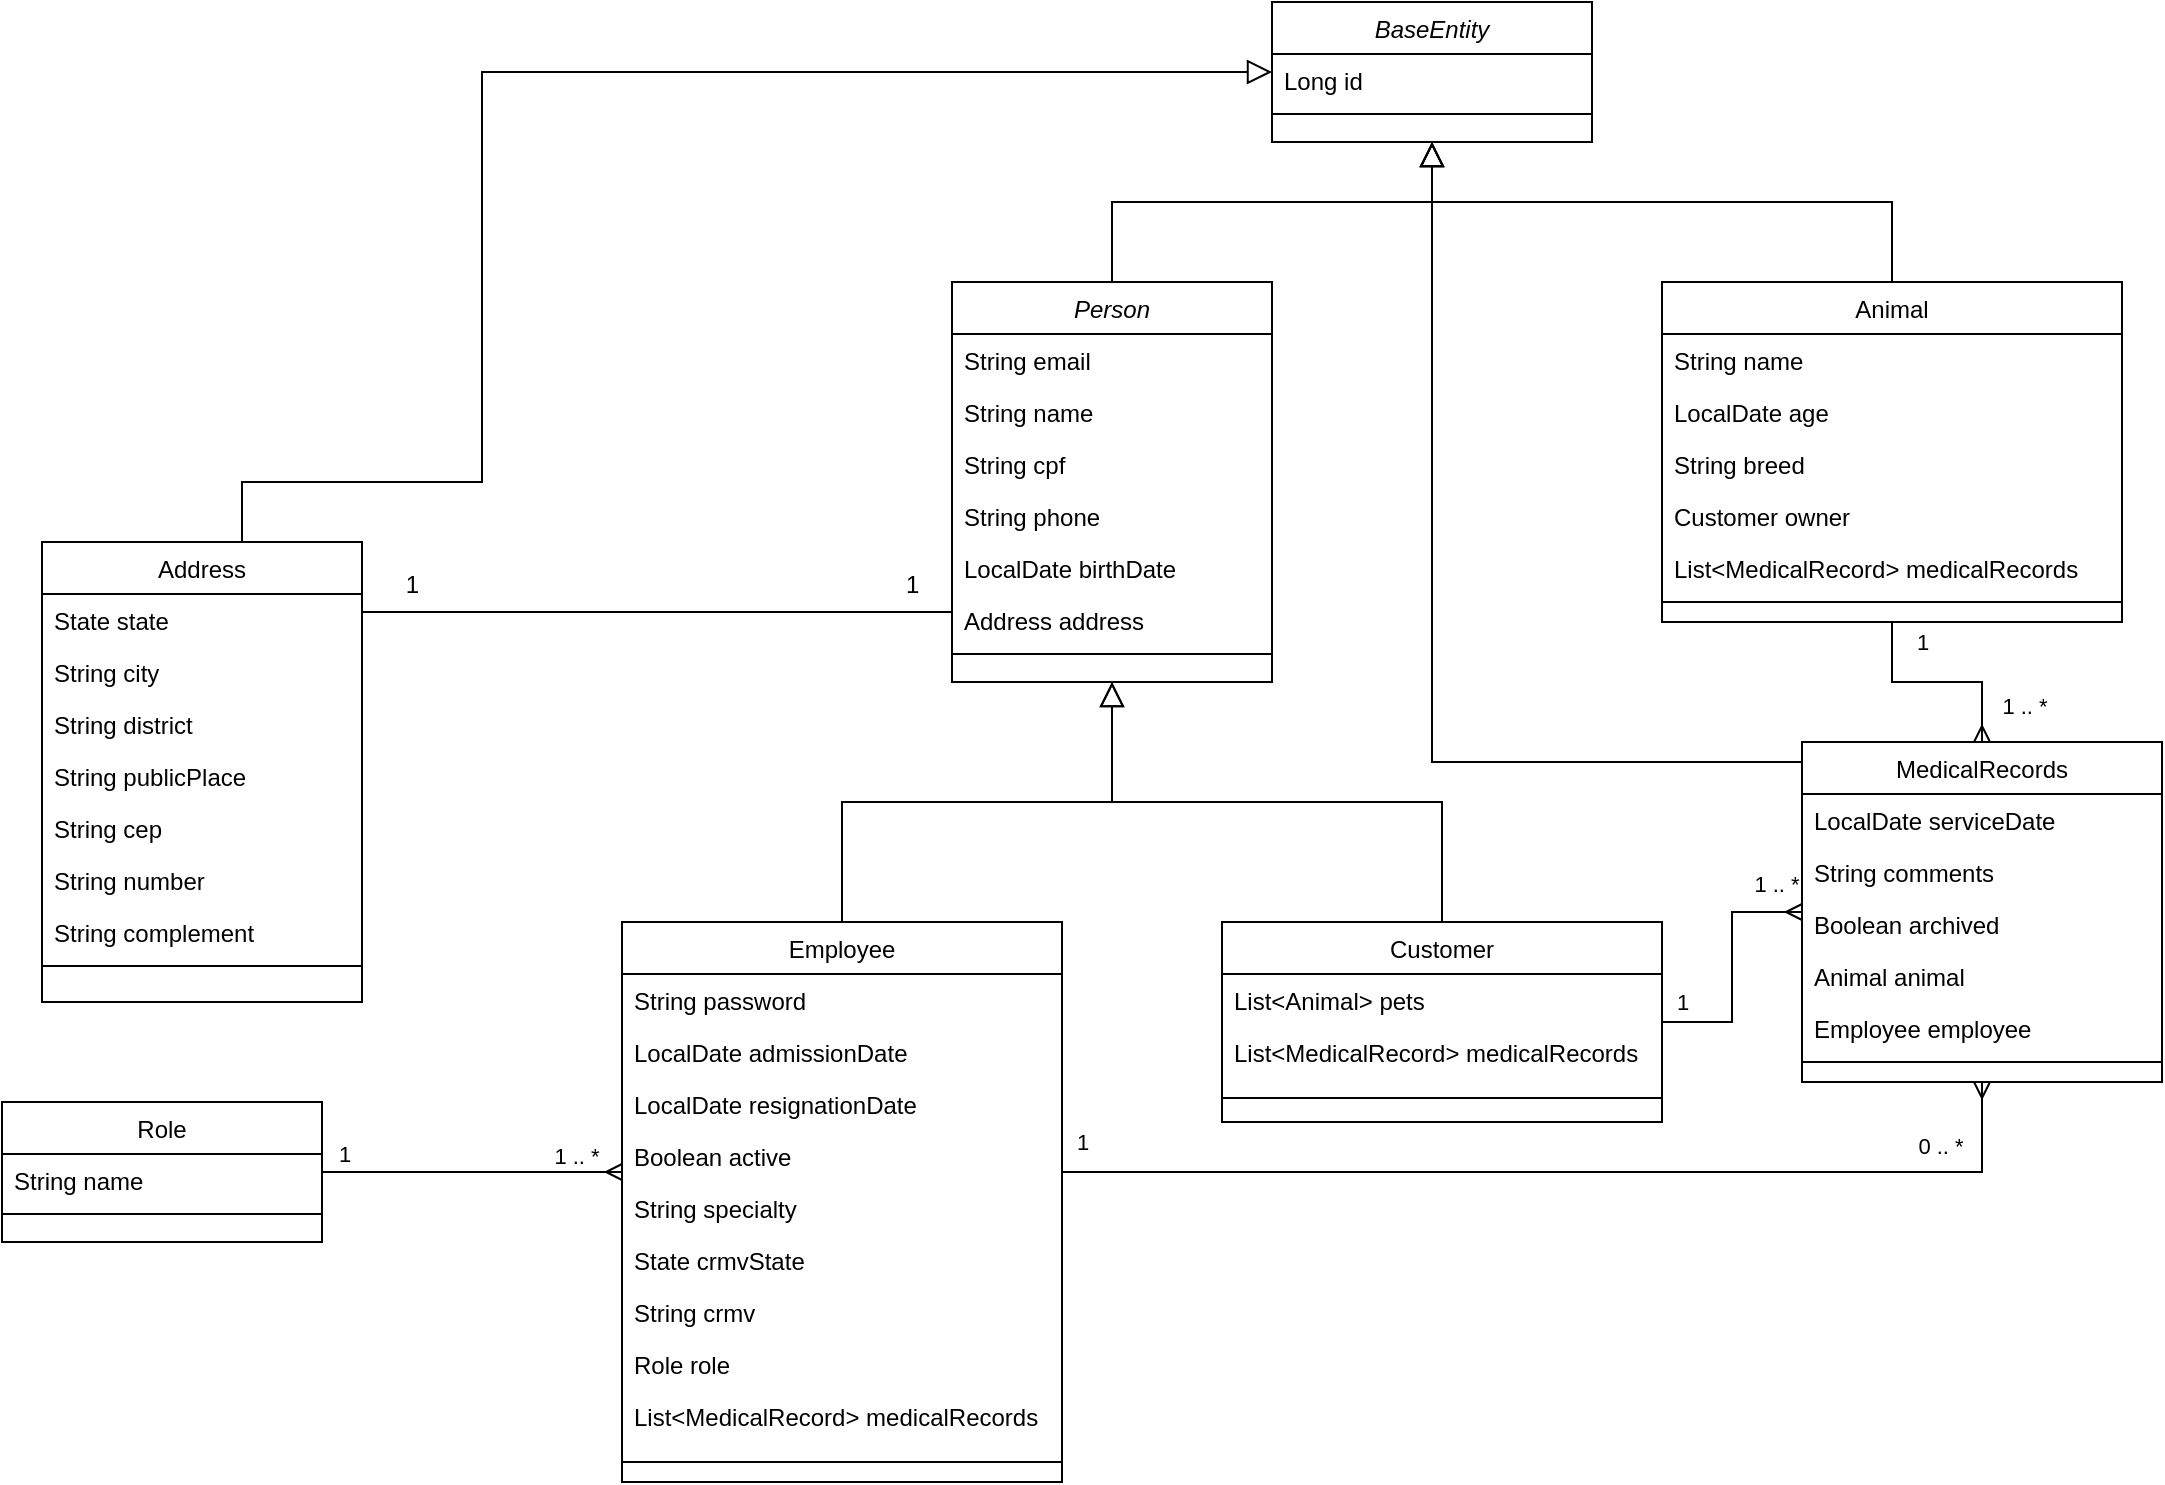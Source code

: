 <mxfile version="14.6.13" type="device" pages="2"><diagram id="C5RBs43oDa-KdzZeNtuy" name="Entities"><mxGraphModel dx="1372" dy="800" grid="1" gridSize="10" guides="1" tooltips="1" connect="1" arrows="1" fold="1" page="1" pageScale="1" pageWidth="1654" pageHeight="1169" math="0" shadow="0"><root><mxCell id="WIyWlLk6GJQsqaUBKTNV-0"/><mxCell id="WIyWlLk6GJQsqaUBKTNV-1" parent="WIyWlLk6GJQsqaUBKTNV-0"/><mxCell id="wv4AK-bDOY_oyC9eOAks-20" style="edgeStyle=orthogonalEdgeStyle;rounded=0;orthogonalLoop=1;jettySize=auto;html=1;entryX=0.5;entryY=1;entryDx=0;entryDy=0;shadow=0;strokeWidth=1;endFill=0;endArrow=block;endSize=10;" parent="WIyWlLk6GJQsqaUBKTNV-1" source="zkfFHV4jXpPFQw0GAbJ--0" target="wv4AK-bDOY_oyC9eOAks-16" edge="1"><mxGeometry relative="1" as="geometry"><Array as="points"><mxPoint x="655" y="200"/><mxPoint x="815" y="200"/></Array></mxGeometry></mxCell><mxCell id="zkfFHV4jXpPFQw0GAbJ--0" value="Person" style="swimlane;fontStyle=2;align=center;verticalAlign=top;childLayout=stackLayout;horizontal=1;startSize=26;horizontalStack=0;resizeParent=1;resizeLast=0;collapsible=1;marginBottom=0;rounded=0;shadow=0;strokeWidth=1;" parent="WIyWlLk6GJQsqaUBKTNV-1" vertex="1"><mxGeometry x="575" y="240" width="160" height="200" as="geometry"><mxRectangle x="230" y="140" width="160" height="26" as="alternateBounds"/></mxGeometry></mxCell><mxCell id="wv4AK-bDOY_oyC9eOAks-0" value="String email" style="text;align=left;verticalAlign=top;spacingLeft=4;spacingRight=4;overflow=hidden;rotatable=0;points=[[0,0.5],[1,0.5]];portConstraint=eastwest;" parent="zkfFHV4jXpPFQw0GAbJ--0" vertex="1"><mxGeometry y="26" width="160" height="26" as="geometry"/></mxCell><mxCell id="zkfFHV4jXpPFQw0GAbJ--3" value="String name" style="text;align=left;verticalAlign=top;spacingLeft=4;spacingRight=4;overflow=hidden;rotatable=0;points=[[0,0.5],[1,0.5]];portConstraint=eastwest;rounded=0;shadow=0;html=0;" parent="zkfFHV4jXpPFQw0GAbJ--0" vertex="1"><mxGeometry y="52" width="160" height="26" as="geometry"/></mxCell><mxCell id="wv4AK-bDOY_oyC9eOAks-9" value="String cpf" style="text;align=left;verticalAlign=top;spacingLeft=4;spacingRight=4;overflow=hidden;rotatable=0;points=[[0,0.5],[1,0.5]];portConstraint=eastwest;rounded=0;shadow=0;html=0;" parent="zkfFHV4jXpPFQw0GAbJ--0" vertex="1"><mxGeometry y="78" width="160" height="26" as="geometry"/></mxCell><mxCell id="wv4AK-bDOY_oyC9eOAks-8" value="String phone" style="text;align=left;verticalAlign=top;spacingLeft=4;spacingRight=4;overflow=hidden;rotatable=0;points=[[0,0.5],[1,0.5]];portConstraint=eastwest;rounded=0;shadow=0;html=0;" parent="zkfFHV4jXpPFQw0GAbJ--0" vertex="1"><mxGeometry y="104" width="160" height="26" as="geometry"/></mxCell><mxCell id="wv4AK-bDOY_oyC9eOAks-7" value="LocalDate birthDate" style="text;align=left;verticalAlign=top;spacingLeft=4;spacingRight=4;overflow=hidden;rotatable=0;points=[[0,0.5],[1,0.5]];portConstraint=eastwest;rounded=0;shadow=0;html=0;" parent="zkfFHV4jXpPFQw0GAbJ--0" vertex="1"><mxGeometry y="130" width="160" height="26" as="geometry"/></mxCell><mxCell id="wv4AK-bDOY_oyC9eOAks-6" value="Address address" style="text;align=left;verticalAlign=top;spacingLeft=4;spacingRight=4;overflow=hidden;rotatable=0;points=[[0,0.5],[1,0.5]];portConstraint=eastwest;rounded=0;shadow=0;html=0;" parent="zkfFHV4jXpPFQw0GAbJ--0" vertex="1"><mxGeometry y="156" width="160" height="26" as="geometry"/></mxCell><mxCell id="zkfFHV4jXpPFQw0GAbJ--4" value="" style="line;html=1;strokeWidth=1;align=left;verticalAlign=middle;spacingTop=-1;spacingLeft=3;spacingRight=3;rotatable=0;labelPosition=right;points=[];portConstraint=eastwest;" parent="zkfFHV4jXpPFQw0GAbJ--0" vertex="1"><mxGeometry y="182" width="160" height="8" as="geometry"/></mxCell><mxCell id="NTi6DjWGpshX-RWnlgax-0" value="1" style="edgeStyle=orthogonalEdgeStyle;rounded=0;orthogonalLoop=1;jettySize=auto;html=1;endArrow=ERmany;endFill=0;" edge="1" parent="WIyWlLk6GJQsqaUBKTNV-1" source="zkfFHV4jXpPFQw0GAbJ--6" target="wv4AK-bDOY_oyC9eOAks-40"><mxGeometry x="-0.96" y="15" relative="1" as="geometry"><Array as="points"><mxPoint x="1090" y="685"/></Array><mxPoint as="offset"/></mxGeometry></mxCell><mxCell id="zkfFHV4jXpPFQw0GAbJ--6" value="Employee" style="swimlane;fontStyle=0;align=center;verticalAlign=top;childLayout=stackLayout;horizontal=1;startSize=26;horizontalStack=0;resizeParent=1;resizeLast=0;collapsible=1;marginBottom=0;rounded=0;shadow=0;strokeWidth=1;" parent="WIyWlLk6GJQsqaUBKTNV-1" vertex="1"><mxGeometry x="410" y="560" width="220" height="280" as="geometry"><mxRectangle x="130" y="380" width="160" height="26" as="alternateBounds"/></mxGeometry></mxCell><mxCell id="zkfFHV4jXpPFQw0GAbJ--2" value="String password" style="text;align=left;verticalAlign=top;spacingLeft=4;spacingRight=4;overflow=hidden;rotatable=0;points=[[0,0.5],[1,0.5]];portConstraint=eastwest;rounded=0;shadow=0;html=0;" parent="zkfFHV4jXpPFQw0GAbJ--6" vertex="1"><mxGeometry y="26" width="220" height="26" as="geometry"/></mxCell><mxCell id="zkfFHV4jXpPFQw0GAbJ--7" value="LocalDate admissionDate" style="text;align=left;verticalAlign=top;spacingLeft=4;spacingRight=4;overflow=hidden;rotatable=0;points=[[0,0.5],[1,0.5]];portConstraint=eastwest;" parent="zkfFHV4jXpPFQw0GAbJ--6" vertex="1"><mxGeometry y="52" width="220" height="26" as="geometry"/></mxCell><mxCell id="zkfFHV4jXpPFQw0GAbJ--8" value="LocalDate resignationDate" style="text;align=left;verticalAlign=top;spacingLeft=4;spacingRight=4;overflow=hidden;rotatable=0;points=[[0,0.5],[1,0.5]];portConstraint=eastwest;rounded=0;shadow=0;html=0;" parent="zkfFHV4jXpPFQw0GAbJ--6" vertex="1"><mxGeometry y="78" width="220" height="26" as="geometry"/></mxCell><mxCell id="wv4AK-bDOY_oyC9eOAks-2" value="Boolean active" style="text;align=left;verticalAlign=top;spacingLeft=4;spacingRight=4;overflow=hidden;rotatable=0;points=[[0,0.5],[1,0.5]];portConstraint=eastwest;rounded=0;shadow=0;html=0;" parent="zkfFHV4jXpPFQw0GAbJ--6" vertex="1"><mxGeometry y="104" width="220" height="26" as="geometry"/></mxCell><mxCell id="zkfFHV4jXpPFQw0GAbJ--14" value="String specialty" style="text;align=left;verticalAlign=top;spacingLeft=4;spacingRight=4;overflow=hidden;rotatable=0;points=[[0,0.5],[1,0.5]];portConstraint=eastwest;" parent="zkfFHV4jXpPFQw0GAbJ--6" vertex="1"><mxGeometry y="130" width="220" height="26" as="geometry"/></mxCell><mxCell id="wv4AK-bDOY_oyC9eOAks-3" value="State crmvState" style="text;align=left;verticalAlign=top;spacingLeft=4;spacingRight=4;overflow=hidden;rotatable=0;points=[[0,0.5],[1,0.5]];portConstraint=eastwest;" parent="zkfFHV4jXpPFQw0GAbJ--6" vertex="1"><mxGeometry y="156" width="220" height="26" as="geometry"/></mxCell><mxCell id="wv4AK-bDOY_oyC9eOAks-5" value="String crmv" style="text;align=left;verticalAlign=top;spacingLeft=4;spacingRight=4;overflow=hidden;rotatable=0;points=[[0,0.5],[1,0.5]];portConstraint=eastwest;" parent="zkfFHV4jXpPFQw0GAbJ--6" vertex="1"><mxGeometry y="182" width="220" height="26" as="geometry"/></mxCell><mxCell id="wv4AK-bDOY_oyC9eOAks-4" value="Role role" style="text;align=left;verticalAlign=top;spacingLeft=4;spacingRight=4;overflow=hidden;rotatable=0;points=[[0,0.5],[1,0.5]];portConstraint=eastwest;rounded=0;shadow=0;html=0;" parent="zkfFHV4jXpPFQw0GAbJ--6" vertex="1"><mxGeometry y="208" width="220" height="26" as="geometry"/></mxCell><mxCell id="NTi6DjWGpshX-RWnlgax-1" value="List&lt;MedicalRecord&gt; medicalRecords" style="text;align=left;verticalAlign=top;spacingLeft=4;spacingRight=4;overflow=hidden;rotatable=0;points=[[0,0.5],[1,0.5]];portConstraint=eastwest;" vertex="1" parent="zkfFHV4jXpPFQw0GAbJ--6"><mxGeometry y="234" width="220" height="26" as="geometry"/></mxCell><mxCell id="zkfFHV4jXpPFQw0GAbJ--9" value="" style="line;html=1;strokeWidth=1;align=left;verticalAlign=middle;spacingTop=-1;spacingLeft=3;spacingRight=3;rotatable=0;labelPosition=right;points=[];portConstraint=eastwest;" parent="zkfFHV4jXpPFQw0GAbJ--6" vertex="1"><mxGeometry y="260" width="220" height="20" as="geometry"/></mxCell><mxCell id="zkfFHV4jXpPFQw0GAbJ--12" value="" style="endArrow=block;endSize=10;endFill=0;shadow=0;strokeWidth=1;rounded=0;edgeStyle=elbowEdgeStyle;elbow=vertical;" parent="WIyWlLk6GJQsqaUBKTNV-1" source="zkfFHV4jXpPFQw0GAbJ--6" target="zkfFHV4jXpPFQw0GAbJ--0" edge="1"><mxGeometry width="160" relative="1" as="geometry"><mxPoint x="420" y="313" as="sourcePoint"/><mxPoint x="420" y="313" as="targetPoint"/></mxGeometry></mxCell><mxCell id="wv4AK-bDOY_oyC9eOAks-22" style="edgeStyle=orthogonalEdgeStyle;rounded=0;orthogonalLoop=1;jettySize=auto;html=1;shadow=0;strokeWidth=1;endFill=0;endArrow=block;endSize=10;" parent="WIyWlLk6GJQsqaUBKTNV-1" source="zkfFHV4jXpPFQw0GAbJ--17" target="wv4AK-bDOY_oyC9eOAks-16" edge="1"><mxGeometry relative="1" as="geometry"><Array as="points"><mxPoint x="220" y="340"/><mxPoint x="340" y="340"/></Array></mxGeometry></mxCell><mxCell id="zkfFHV4jXpPFQw0GAbJ--17" value="Address" style="swimlane;fontStyle=0;align=center;verticalAlign=top;childLayout=stackLayout;horizontal=1;startSize=26;horizontalStack=0;resizeParent=1;resizeLast=0;collapsible=1;marginBottom=0;rounded=0;shadow=0;strokeWidth=1;" parent="WIyWlLk6GJQsqaUBKTNV-1" vertex="1"><mxGeometry x="120" y="370" width="160" height="230" as="geometry"><mxRectangle x="550" y="140" width="160" height="26" as="alternateBounds"/></mxGeometry></mxCell><mxCell id="zkfFHV4jXpPFQw0GAbJ--19" value="State state" style="text;align=left;verticalAlign=top;spacingLeft=4;spacingRight=4;overflow=hidden;rotatable=0;points=[[0,0.5],[1,0.5]];portConstraint=eastwest;rounded=0;shadow=0;html=0;" parent="zkfFHV4jXpPFQw0GAbJ--17" vertex="1"><mxGeometry y="26" width="160" height="26" as="geometry"/></mxCell><mxCell id="zkfFHV4jXpPFQw0GAbJ--20" value="String city" style="text;align=left;verticalAlign=top;spacingLeft=4;spacingRight=4;overflow=hidden;rotatable=0;points=[[0,0.5],[1,0.5]];portConstraint=eastwest;rounded=0;shadow=0;html=0;" parent="zkfFHV4jXpPFQw0GAbJ--17" vertex="1"><mxGeometry y="52" width="160" height="26" as="geometry"/></mxCell><mxCell id="wv4AK-bDOY_oyC9eOAks-23" value="String district" style="text;align=left;verticalAlign=top;spacingLeft=4;spacingRight=4;overflow=hidden;rotatable=0;points=[[0,0.5],[1,0.5]];portConstraint=eastwest;rounded=0;shadow=0;html=0;" parent="zkfFHV4jXpPFQw0GAbJ--17" vertex="1"><mxGeometry y="78" width="160" height="26" as="geometry"/></mxCell><mxCell id="zkfFHV4jXpPFQw0GAbJ--21" value="String publicPlace" style="text;align=left;verticalAlign=top;spacingLeft=4;spacingRight=4;overflow=hidden;rotatable=0;points=[[0,0.5],[1,0.5]];portConstraint=eastwest;rounded=0;shadow=0;html=0;" parent="zkfFHV4jXpPFQw0GAbJ--17" vertex="1"><mxGeometry y="104" width="160" height="26" as="geometry"/></mxCell><mxCell id="wv4AK-bDOY_oyC9eOAks-24" value="String cep" style="text;align=left;verticalAlign=top;spacingLeft=4;spacingRight=4;overflow=hidden;rotatable=0;points=[[0,0.5],[1,0.5]];portConstraint=eastwest;rounded=0;shadow=0;html=0;" parent="zkfFHV4jXpPFQw0GAbJ--17" vertex="1"><mxGeometry y="130" width="160" height="26" as="geometry"/></mxCell><mxCell id="zkfFHV4jXpPFQw0GAbJ--22" value="String number" style="text;align=left;verticalAlign=top;spacingLeft=4;spacingRight=4;overflow=hidden;rotatable=0;points=[[0,0.5],[1,0.5]];portConstraint=eastwest;rounded=0;shadow=0;html=0;" parent="zkfFHV4jXpPFQw0GAbJ--17" vertex="1"><mxGeometry y="156" width="160" height="26" as="geometry"/></mxCell><mxCell id="wv4AK-bDOY_oyC9eOAks-10" value="String complement" style="text;align=left;verticalAlign=top;spacingLeft=4;spacingRight=4;overflow=hidden;rotatable=0;points=[[0,0.5],[1,0.5]];portConstraint=eastwest;rounded=0;shadow=0;html=0;" parent="zkfFHV4jXpPFQw0GAbJ--17" vertex="1"><mxGeometry y="182" width="160" height="26" as="geometry"/></mxCell><mxCell id="zkfFHV4jXpPFQw0GAbJ--23" value="" style="line;html=1;strokeWidth=1;align=left;verticalAlign=middle;spacingTop=-1;spacingLeft=3;spacingRight=3;rotatable=0;labelPosition=right;points=[];portConstraint=eastwest;" parent="zkfFHV4jXpPFQw0GAbJ--17" vertex="1"><mxGeometry y="208" width="160" height="8" as="geometry"/></mxCell><mxCell id="zkfFHV4jXpPFQw0GAbJ--26" value="" style="endArrow=none;shadow=0;strokeWidth=1;rounded=0;endFill=0;edgeStyle=elbowEdgeStyle;elbow=vertical;" parent="WIyWlLk6GJQsqaUBKTNV-1" source="zkfFHV4jXpPFQw0GAbJ--0" target="zkfFHV4jXpPFQw0GAbJ--17" edge="1"><mxGeometry x="0.5" y="41" relative="1" as="geometry"><mxPoint x="600" y="302" as="sourcePoint"/><mxPoint x="760" y="302" as="targetPoint"/><mxPoint x="-40" y="32" as="offset"/></mxGeometry></mxCell><mxCell id="zkfFHV4jXpPFQw0GAbJ--27" value="1" style="resizable=0;align=left;verticalAlign=bottom;labelBackgroundColor=none;fontSize=12;" parent="zkfFHV4jXpPFQw0GAbJ--26" connectable="0" vertex="1"><mxGeometry x="-1" relative="1" as="geometry"><mxPoint x="-25" y="-5" as="offset"/></mxGeometry></mxCell><mxCell id="zkfFHV4jXpPFQw0GAbJ--28" value="1" style="resizable=0;align=right;verticalAlign=bottom;labelBackgroundColor=none;fontSize=12;" parent="zkfFHV4jXpPFQw0GAbJ--26" connectable="0" vertex="1"><mxGeometry x="1" relative="1" as="geometry"><mxPoint x="30" y="-5" as="offset"/></mxGeometry></mxCell><mxCell id="wv4AK-bDOY_oyC9eOAks-15" value="" style="endArrow=block;endSize=10;endFill=0;shadow=0;strokeWidth=1;rounded=0;edgeStyle=elbowEdgeStyle;elbow=vertical;" parent="WIyWlLk6GJQsqaUBKTNV-1" source="NTi6DjWGpshX-RWnlgax-6" target="zkfFHV4jXpPFQw0GAbJ--0" edge="1"><mxGeometry width="160" relative="1" as="geometry"><mxPoint x="821.4" y="558.95" as="sourcePoint"/><mxPoint x="520" y="223.103" as="targetPoint"/></mxGeometry></mxCell><mxCell id="wv4AK-bDOY_oyC9eOAks-16" value="BaseEntity" style="swimlane;fontStyle=2;align=center;verticalAlign=top;childLayout=stackLayout;horizontal=1;startSize=26;horizontalStack=0;resizeParent=1;resizeLast=0;collapsible=1;marginBottom=0;rounded=0;shadow=0;strokeWidth=1;" parent="WIyWlLk6GJQsqaUBKTNV-1" vertex="1"><mxGeometry x="735" y="100" width="160" height="70" as="geometry"><mxRectangle x="130" y="380" width="160" height="26" as="alternateBounds"/></mxGeometry></mxCell><mxCell id="wv4AK-bDOY_oyC9eOAks-17" value="Long id" style="text;align=left;verticalAlign=top;spacingLeft=4;spacingRight=4;overflow=hidden;rotatable=0;points=[[0,0.5],[1,0.5]];portConstraint=eastwest;" parent="wv4AK-bDOY_oyC9eOAks-16" vertex="1"><mxGeometry y="26" width="160" height="26" as="geometry"/></mxCell><mxCell id="wv4AK-bDOY_oyC9eOAks-19" value="" style="line;html=1;strokeWidth=1;align=left;verticalAlign=middle;spacingTop=-1;spacingLeft=3;spacingRight=3;rotatable=0;labelPosition=right;points=[];portConstraint=eastwest;" parent="wv4AK-bDOY_oyC9eOAks-16" vertex="1"><mxGeometry y="52" width="160" height="8" as="geometry"/></mxCell><mxCell id="wv4AK-bDOY_oyC9eOAks-26" value="Role" style="swimlane;fontStyle=0;align=center;verticalAlign=top;childLayout=stackLayout;horizontal=1;startSize=26;horizontalStack=0;resizeParent=1;resizeLast=0;collapsible=1;marginBottom=0;rounded=0;shadow=0;strokeWidth=1;" parent="WIyWlLk6GJQsqaUBKTNV-1" vertex="1"><mxGeometry x="100" y="650" width="160" height="70" as="geometry"><mxRectangle x="130" y="380" width="160" height="26" as="alternateBounds"/></mxGeometry></mxCell><mxCell id="wv4AK-bDOY_oyC9eOAks-27" value="String name" style="text;align=left;verticalAlign=top;spacingLeft=4;spacingRight=4;overflow=hidden;rotatable=0;points=[[0,0.5],[1,0.5]];portConstraint=eastwest;" parent="wv4AK-bDOY_oyC9eOAks-26" vertex="1"><mxGeometry y="26" width="160" height="26" as="geometry"/></mxCell><mxCell id="wv4AK-bDOY_oyC9eOAks-28" value="" style="line;html=1;strokeWidth=1;align=left;verticalAlign=middle;spacingTop=-1;spacingLeft=3;spacingRight=3;rotatable=0;labelPosition=right;points=[];portConstraint=eastwest;" parent="wv4AK-bDOY_oyC9eOAks-26" vertex="1"><mxGeometry y="52" width="160" height="8" as="geometry"/></mxCell><mxCell id="wv4AK-bDOY_oyC9eOAks-29" value="1" style="edgeStyle=orthogonalEdgeStyle;rounded=0;orthogonalLoop=1;jettySize=auto;html=1;endArrow=ERmany;endFill=0;" parent="WIyWlLk6GJQsqaUBKTNV-1" source="wv4AK-bDOY_oyC9eOAks-27" target="zkfFHV4jXpPFQw0GAbJ--6" edge="1"><mxGeometry x="-0.861" y="9" relative="1" as="geometry"><Array as="points"><mxPoint x="310" y="685"/><mxPoint x="310" y="685"/></Array><mxPoint as="offset"/></mxGeometry></mxCell><mxCell id="wv4AK-bDOY_oyC9eOAks-30" value="1 .. *" style="edgeLabel;html=1;align=center;verticalAlign=middle;resizable=0;points=[];" parent="wv4AK-bDOY_oyC9eOAks-29" vertex="1" connectable="0"><mxGeometry x="0.214" y="1" relative="1" as="geometry"><mxPoint x="36" y="-7" as="offset"/></mxGeometry></mxCell><mxCell id="wv4AK-bDOY_oyC9eOAks-39" style="edgeStyle=orthogonalEdgeStyle;rounded=0;orthogonalLoop=1;jettySize=auto;html=1;endArrow=block;endFill=0;shadow=0;strokeWidth=1;endSize=10;" parent="WIyWlLk6GJQsqaUBKTNV-1" source="wv4AK-bDOY_oyC9eOAks-31" target="wv4AK-bDOY_oyC9eOAks-16" edge="1"><mxGeometry relative="1" as="geometry"><Array as="points"><mxPoint x="1045" y="200"/><mxPoint x="815" y="200"/></Array></mxGeometry></mxCell><mxCell id="NTi6DjWGpshX-RWnlgax-17" value="1" style="edgeStyle=orthogonalEdgeStyle;rounded=0;orthogonalLoop=1;jettySize=auto;html=1;endArrow=ERmany;endFill=0;" edge="1" parent="WIyWlLk6GJQsqaUBKTNV-1" source="wv4AK-bDOY_oyC9eOAks-31" target="wv4AK-bDOY_oyC9eOAks-40"><mxGeometry x="-0.809" y="15" relative="1" as="geometry"><mxPoint as="offset"/></mxGeometry></mxCell><mxCell id="wv4AK-bDOY_oyC9eOAks-31" value="Animal" style="swimlane;fontStyle=0;align=center;verticalAlign=top;childLayout=stackLayout;horizontal=1;startSize=26;horizontalStack=0;resizeParent=1;resizeLast=0;collapsible=1;marginBottom=0;rounded=0;shadow=0;strokeWidth=1;" parent="WIyWlLk6GJQsqaUBKTNV-1" vertex="1"><mxGeometry x="930" y="240" width="230" height="170" as="geometry"><mxRectangle x="230" y="140" width="160" height="26" as="alternateBounds"/></mxGeometry></mxCell><mxCell id="wv4AK-bDOY_oyC9eOAks-33" value="String name" style="text;align=left;verticalAlign=top;spacingLeft=4;spacingRight=4;overflow=hidden;rotatable=0;points=[[0,0.5],[1,0.5]];portConstraint=eastwest;rounded=0;shadow=0;html=0;" parent="wv4AK-bDOY_oyC9eOAks-31" vertex="1"><mxGeometry y="26" width="230" height="26" as="geometry"/></mxCell><mxCell id="wv4AK-bDOY_oyC9eOAks-34" value="LocalDate age" style="text;align=left;verticalAlign=top;spacingLeft=4;spacingRight=4;overflow=hidden;rotatable=0;points=[[0,0.5],[1,0.5]];portConstraint=eastwest;rounded=0;shadow=0;html=0;" parent="wv4AK-bDOY_oyC9eOAks-31" vertex="1"><mxGeometry y="52" width="230" height="26" as="geometry"/></mxCell><mxCell id="wv4AK-bDOY_oyC9eOAks-35" value="String breed" style="text;align=left;verticalAlign=top;spacingLeft=4;spacingRight=4;overflow=hidden;rotatable=0;points=[[0,0.5],[1,0.5]];portConstraint=eastwest;rounded=0;shadow=0;html=0;" parent="wv4AK-bDOY_oyC9eOAks-31" vertex="1"><mxGeometry y="78" width="230" height="26" as="geometry"/></mxCell><mxCell id="wv4AK-bDOY_oyC9eOAks-36" value="Customer owner" style="text;align=left;verticalAlign=top;spacingLeft=4;spacingRight=4;overflow=hidden;rotatable=0;points=[[0,0.5],[1,0.5]];portConstraint=eastwest;rounded=0;shadow=0;html=0;" parent="wv4AK-bDOY_oyC9eOAks-31" vertex="1"><mxGeometry y="104" width="230" height="26" as="geometry"/></mxCell><mxCell id="wv4AK-bDOY_oyC9eOAks-37" value="List&lt;MedicalRecord&gt; medicalRecords" style="text;align=left;verticalAlign=top;spacingLeft=4;spacingRight=4;overflow=hidden;rotatable=0;points=[[0,0.5],[1,0.5]];portConstraint=eastwest;rounded=0;shadow=0;html=0;" parent="wv4AK-bDOY_oyC9eOAks-31" vertex="1"><mxGeometry y="130" width="230" height="26" as="geometry"/></mxCell><mxCell id="wv4AK-bDOY_oyC9eOAks-38" value="" style="line;html=1;strokeWidth=1;align=left;verticalAlign=middle;spacingTop=-1;spacingLeft=3;spacingRight=3;rotatable=0;labelPosition=right;points=[];portConstraint=eastwest;" parent="wv4AK-bDOY_oyC9eOAks-31" vertex="1"><mxGeometry y="156" width="230" height="8" as="geometry"/></mxCell><mxCell id="wv4AK-bDOY_oyC9eOAks-47" style="edgeStyle=orthogonalEdgeStyle;rounded=0;orthogonalLoop=1;jettySize=auto;html=1;endArrow=block;endFill=0;shadow=0;strokeWidth=1;endSize=10;" parent="WIyWlLk6GJQsqaUBKTNV-1" source="wv4AK-bDOY_oyC9eOAks-40" target="wv4AK-bDOY_oyC9eOAks-16" edge="1"><mxGeometry relative="1" as="geometry"><Array as="points"><mxPoint x="815" y="480"/></Array></mxGeometry></mxCell><mxCell id="wv4AK-bDOY_oyC9eOAks-40" value="MedicalRecords" style="swimlane;fontStyle=0;align=center;verticalAlign=top;childLayout=stackLayout;horizontal=1;startSize=26;horizontalStack=0;resizeParent=1;resizeLast=0;collapsible=1;marginBottom=0;rounded=0;shadow=0;strokeWidth=1;" parent="WIyWlLk6GJQsqaUBKTNV-1" vertex="1"><mxGeometry x="1000" y="470" width="180" height="170" as="geometry"><mxRectangle x="230" y="140" width="160" height="26" as="alternateBounds"/></mxGeometry></mxCell><mxCell id="wv4AK-bDOY_oyC9eOAks-41" value="LocalDate serviceDate" style="text;align=left;verticalAlign=top;spacingLeft=4;spacingRight=4;overflow=hidden;rotatable=0;points=[[0,0.5],[1,0.5]];portConstraint=eastwest;rounded=0;shadow=0;html=0;" parent="wv4AK-bDOY_oyC9eOAks-40" vertex="1"><mxGeometry y="26" width="180" height="26" as="geometry"/></mxCell><mxCell id="wv4AK-bDOY_oyC9eOAks-42" value="String comments" style="text;align=left;verticalAlign=top;spacingLeft=4;spacingRight=4;overflow=hidden;rotatable=0;points=[[0,0.5],[1,0.5]];portConstraint=eastwest;rounded=0;shadow=0;html=0;" parent="wv4AK-bDOY_oyC9eOAks-40" vertex="1"><mxGeometry y="52" width="180" height="26" as="geometry"/></mxCell><mxCell id="wv4AK-bDOY_oyC9eOAks-43" value="Boolean archived" style="text;align=left;verticalAlign=top;spacingLeft=4;spacingRight=4;overflow=hidden;rotatable=0;points=[[0,0.5],[1,0.5]];portConstraint=eastwest;rounded=0;shadow=0;html=0;" parent="wv4AK-bDOY_oyC9eOAks-40" vertex="1"><mxGeometry y="78" width="180" height="26" as="geometry"/></mxCell><mxCell id="wv4AK-bDOY_oyC9eOAks-44" value="Animal animal" style="text;align=left;verticalAlign=top;spacingLeft=4;spacingRight=4;overflow=hidden;rotatable=0;points=[[0,0.5],[1,0.5]];portConstraint=eastwest;rounded=0;shadow=0;html=0;" parent="wv4AK-bDOY_oyC9eOAks-40" vertex="1"><mxGeometry y="104" width="180" height="26" as="geometry"/></mxCell><mxCell id="wv4AK-bDOY_oyC9eOAks-45" value="Employee employee" style="text;align=left;verticalAlign=top;spacingLeft=4;spacingRight=4;overflow=hidden;rotatable=0;points=[[0,0.5],[1,0.5]];portConstraint=eastwest;rounded=0;shadow=0;html=0;" parent="wv4AK-bDOY_oyC9eOAks-40" vertex="1"><mxGeometry y="130" width="180" height="26" as="geometry"/></mxCell><mxCell id="wv4AK-bDOY_oyC9eOAks-46" value="" style="line;html=1;strokeWidth=1;align=left;verticalAlign=middle;spacingTop=-1;spacingLeft=3;spacingRight=3;rotatable=0;labelPosition=right;points=[];portConstraint=eastwest;" parent="wv4AK-bDOY_oyC9eOAks-40" vertex="1"><mxGeometry y="156" width="180" height="8" as="geometry"/></mxCell><mxCell id="NTi6DjWGpshX-RWnlgax-18" value="1" style="edgeStyle=orthogonalEdgeStyle;rounded=0;orthogonalLoop=1;jettySize=auto;html=1;endArrow=ERmany;endFill=0;" edge="1" parent="WIyWlLk6GJQsqaUBKTNV-1" source="NTi6DjWGpshX-RWnlgax-6" target="wv4AK-bDOY_oyC9eOAks-40"><mxGeometry x="-0.84" y="10" relative="1" as="geometry"><mxPoint as="offset"/></mxGeometry></mxCell><mxCell id="NTi6DjWGpshX-RWnlgax-6" value="Customer" style="swimlane;fontStyle=0;align=center;verticalAlign=top;childLayout=stackLayout;horizontal=1;startSize=26;horizontalStack=0;resizeParent=1;resizeLast=0;collapsible=1;marginBottom=0;rounded=0;shadow=0;strokeWidth=1;" vertex="1" parent="WIyWlLk6GJQsqaUBKTNV-1"><mxGeometry x="710" y="560" width="220" height="100" as="geometry"><mxRectangle x="130" y="380" width="160" height="26" as="alternateBounds"/></mxGeometry></mxCell><mxCell id="NTi6DjWGpshX-RWnlgax-7" value="List&lt;Animal&gt; pets" style="text;align=left;verticalAlign=top;spacingLeft=4;spacingRight=4;overflow=hidden;rotatable=0;points=[[0,0.5],[1,0.5]];portConstraint=eastwest;rounded=0;shadow=0;html=0;" vertex="1" parent="NTi6DjWGpshX-RWnlgax-6"><mxGeometry y="26" width="220" height="26" as="geometry"/></mxCell><mxCell id="NTi6DjWGpshX-RWnlgax-15" value="List&lt;MedicalRecord&gt; medicalRecords" style="text;align=left;verticalAlign=top;spacingLeft=4;spacingRight=4;overflow=hidden;rotatable=0;points=[[0,0.5],[1,0.5]];portConstraint=eastwest;" vertex="1" parent="NTi6DjWGpshX-RWnlgax-6"><mxGeometry y="52" width="220" height="26" as="geometry"/></mxCell><mxCell id="NTi6DjWGpshX-RWnlgax-16" value="" style="line;html=1;strokeWidth=1;align=left;verticalAlign=middle;spacingTop=-1;spacingLeft=3;spacingRight=3;rotatable=0;labelPosition=right;points=[];portConstraint=eastwest;" vertex="1" parent="NTi6DjWGpshX-RWnlgax-6"><mxGeometry y="78" width="220" height="20" as="geometry"/></mxCell><mxCell id="NTi6DjWGpshX-RWnlgax-20" value="0 .. *" style="edgeLabel;html=1;align=center;verticalAlign=middle;resizable=0;points=[];" vertex="1" connectable="0" parent="WIyWlLk6GJQsqaUBKTNV-1"><mxGeometry x="397.034" y="687.034" as="geometry"><mxPoint x="672" y="-15" as="offset"/></mxGeometry></mxCell><mxCell id="NTi6DjWGpshX-RWnlgax-22" value="1 .. *" style="edgeLabel;html=1;align=center;verticalAlign=middle;resizable=0;points=[];" vertex="1" connectable="0" parent="WIyWlLk6GJQsqaUBKTNV-1"><mxGeometry x="1160" y="540" as="geometry"><mxPoint x="-49" y="-88" as="offset"/></mxGeometry></mxCell><mxCell id="NTi6DjWGpshX-RWnlgax-23" value="1 .. *" style="edgeLabel;html=1;align=center;verticalAlign=middle;resizable=0;points=[];" vertex="1" connectable="0" parent="WIyWlLk6GJQsqaUBKTNV-1"><mxGeometry x="407" y="697" as="geometry"><mxPoint x="580" y="-156" as="offset"/></mxGeometry></mxCell></root></mxGraphModel></diagram><diagram id="SD8hd52n4CyWzkQ9QQix" name="API Hateoas"><mxGraphModel dx="1143" dy="667" grid="1" gridSize="10" guides="1" tooltips="1" connect="1" arrows="1" fold="1" page="1" pageScale="1" pageWidth="1654" pageHeight="1169" math="0" shadow="0"><root><mxCell id="_e2c4JFBn-oc3HhzwCee-0"/><mxCell id="_e2c4JFBn-oc3HhzwCee-1" parent="_e2c4JFBn-oc3HhzwCee-0"/><mxCell id="0r3O_1uWk4mFZI9DJbfg-27" value="EmployeeApiController" style="swimlane;fontStyle=1;align=center;verticalAlign=top;childLayout=stackLayout;horizontal=1;startSize=26;horizontalStack=0;resizeParent=1;resizeParentMax=0;resizeLast=0;collapsible=1;marginBottom=0;" vertex="1" parent="_e2c4JFBn-oc3HhzwCee-1"><mxGeometry x="1540" y="343" width="370" height="216" as="geometry"/></mxCell><mxCell id="0r3O_1uWk4mFZI9DJbfg-28" value="- employeeService: EmployeeService" style="text;strokeColor=none;fillColor=none;align=left;verticalAlign=top;spacingLeft=4;spacingRight=4;overflow=hidden;rotatable=0;points=[[0,0.5],[1,0.5]];portConstraint=eastwest;" vertex="1" parent="0r3O_1uWk4mFZI9DJbfg-27"><mxGeometry y="26" width="370" height="26" as="geometry"/></mxCell><mxCell id="0r3O_1uWk4mFZI9DJbfg-29" value="- employeeAssembler: EmployeeAssembler" style="text;strokeColor=none;fillColor=none;align=left;verticalAlign=top;spacingLeft=4;spacingRight=4;overflow=hidden;rotatable=0;points=[[0,0.5],[1,0.5]];portConstraint=eastwest;" vertex="1" parent="0r3O_1uWk4mFZI9DJbfg-27"><mxGeometry y="52" width="370" height="26" as="geometry"/></mxCell><mxCell id="0r3O_1uWk4mFZI9DJbfg-30" value="- pagedResourcesAssembler: PagedResourcesAssembler&lt;Role&gt;" style="text;strokeColor=none;fillColor=none;align=left;verticalAlign=top;spacingLeft=4;spacingRight=4;overflow=hidden;rotatable=0;points=[[0,0.5],[1,0.5]];portConstraint=eastwest;" vertex="1" parent="0r3O_1uWk4mFZI9DJbfg-27"><mxGeometry y="78" width="370" height="26" as="geometry"/></mxCell><mxCell id="0r3O_1uWk4mFZI9DJbfg-31" value="" style="line;strokeWidth=1;fillColor=none;align=left;verticalAlign=middle;spacingTop=-1;spacingLeft=3;spacingRight=3;rotatable=0;labelPosition=right;points=[];portConstraint=eastwest;" vertex="1" parent="0r3O_1uWk4mFZI9DJbfg-27"><mxGeometry y="104" width="370" height="8" as="geometry"/></mxCell><mxCell id="0r3O_1uWk4mFZI9DJbfg-32" value="+ searchAll(Pageable): CollectionModel&lt;EntityModel&lt;Employee&gt;&gt;" style="text;strokeColor=none;fillColor=none;align=left;verticalAlign=top;spacingLeft=4;spacingRight=4;overflow=hidden;rotatable=0;points=[[0,0.5],[1,0.5]];portConstraint=eastwest;" vertex="1" parent="0r3O_1uWk4mFZI9DJbfg-27"><mxGeometry y="112" width="370" height="26" as="geometry"/></mxCell><mxCell id="0r3O_1uWk4mFZI9DJbfg-33" value="+ searchById(Long): EntityModel&lt;Employee&gt;" style="text;strokeColor=none;fillColor=none;align=left;verticalAlign=top;spacingLeft=4;spacingRight=4;overflow=hidden;rotatable=0;points=[[0,0.5],[1,0.5]];portConstraint=eastwest;" vertex="1" parent="0r3O_1uWk4mFZI9DJbfg-27"><mxGeometry y="138" width="370" height="26" as="geometry"/></mxCell><mxCell id="0r3O_1uWk4mFZI9DJbfg-34" value="+ insert(RoleDTO): EntityModel&lt;Employee&gt;" style="text;strokeColor=none;fillColor=none;align=left;verticalAlign=top;spacingLeft=4;spacingRight=4;overflow=hidden;rotatable=0;points=[[0,0.5],[1,0.5]];portConstraint=eastwest;" vertex="1" parent="0r3O_1uWk4mFZI9DJbfg-27"><mxGeometry y="164" width="370" height="26" as="geometry"/></mxCell><mxCell id="0r3O_1uWk4mFZI9DJbfg-35" value="+ update(RoleDTO,Long): EntityModel&lt;Employee&gt;" style="text;strokeColor=none;fillColor=none;align=left;verticalAlign=top;spacingLeft=4;spacingRight=4;overflow=hidden;rotatable=0;points=[[0,0.5],[1,0.5]];portConstraint=eastwest;" vertex="1" parent="0r3O_1uWk4mFZI9DJbfg-27"><mxGeometry y="190" width="370" height="26" as="geometry"/></mxCell><mxCell id="0r3O_1uWk4mFZI9DJbfg-37" value="" style="group" vertex="1" connectable="0" parent="_e2c4JFBn-oc3HhzwCee-1"><mxGeometry x="50" y="290" width="1310" height="590" as="geometry"/></mxCell><mxCell id="0r3O_1uWk4mFZI9DJbfg-11" value="ROLE" style="rounded=1;whiteSpace=wrap;html=1;fillColor=none;dashed=1;verticalAlign=top;fontStyle=1;fontSize=16;" vertex="1" parent="0r3O_1uWk4mFZI9DJbfg-37"><mxGeometry width="1310" height="590" as="geometry"/></mxCell><mxCell id="_e2c4JFBn-oc3HhzwCee-10" value="RoleApiController" style="swimlane;fontStyle=1;align=center;verticalAlign=top;childLayout=stackLayout;horizontal=1;startSize=26;horizontalStack=0;resizeParent=1;resizeParentMax=0;resizeLast=0;collapsible=1;marginBottom=0;" vertex="1" parent="0r3O_1uWk4mFZI9DJbfg-37"><mxGeometry x="30" y="60" width="370" height="242" as="geometry"/></mxCell><mxCell id="_e2c4JFBn-oc3HhzwCee-11" value="- roleService: RoleService" style="text;strokeColor=none;fillColor=none;align=left;verticalAlign=top;spacingLeft=4;spacingRight=4;overflow=hidden;rotatable=0;points=[[0,0.5],[1,0.5]];portConstraint=eastwest;" vertex="1" parent="_e2c4JFBn-oc3HhzwCee-10"><mxGeometry y="26" width="370" height="26" as="geometry"/></mxCell><mxCell id="_e2c4JFBn-oc3HhzwCee-15" value="- roleAssembler: RoleAssembler" style="text;strokeColor=none;fillColor=none;align=left;verticalAlign=top;spacingLeft=4;spacingRight=4;overflow=hidden;rotatable=0;points=[[0,0.5],[1,0.5]];portConstraint=eastwest;" vertex="1" parent="_e2c4JFBn-oc3HhzwCee-10"><mxGeometry y="52" width="370" height="26" as="geometry"/></mxCell><mxCell id="_e2c4JFBn-oc3HhzwCee-14" value="- pagedResourcesAssembler: PagedResourcesAssembler&lt;Role&gt;" style="text;strokeColor=none;fillColor=none;align=left;verticalAlign=top;spacingLeft=4;spacingRight=4;overflow=hidden;rotatable=0;points=[[0,0.5],[1,0.5]];portConstraint=eastwest;" vertex="1" parent="_e2c4JFBn-oc3HhzwCee-10"><mxGeometry y="78" width="370" height="26" as="geometry"/></mxCell><mxCell id="_e2c4JFBn-oc3HhzwCee-12" value="" style="line;strokeWidth=1;fillColor=none;align=left;verticalAlign=middle;spacingTop=-1;spacingLeft=3;spacingRight=3;rotatable=0;labelPosition=right;points=[];portConstraint=eastwest;" vertex="1" parent="_e2c4JFBn-oc3HhzwCee-10"><mxGeometry y="104" width="370" height="8" as="geometry"/></mxCell><mxCell id="_e2c4JFBn-oc3HhzwCee-13" value="+ searchAll(Pageable): CollectionModel&lt;EntityModel&lt;Role&gt;&gt;" style="text;strokeColor=none;fillColor=none;align=left;verticalAlign=top;spacingLeft=4;spacingRight=4;overflow=hidden;rotatable=0;points=[[0,0.5],[1,0.5]];portConstraint=eastwest;" vertex="1" parent="_e2c4JFBn-oc3HhzwCee-10"><mxGeometry y="112" width="370" height="26" as="geometry"/></mxCell><mxCell id="_e2c4JFBn-oc3HhzwCee-16" value="+ searchById(Long): EntityModel&lt;Role&gt;" style="text;strokeColor=none;fillColor=none;align=left;verticalAlign=top;spacingLeft=4;spacingRight=4;overflow=hidden;rotatable=0;points=[[0,0.5],[1,0.5]];portConstraint=eastwest;" vertex="1" parent="_e2c4JFBn-oc3HhzwCee-10"><mxGeometry y="138" width="370" height="26" as="geometry"/></mxCell><mxCell id="_e2c4JFBn-oc3HhzwCee-17" value="+ insert(RoleDTO): EntityModel&lt;Role&gt;" style="text;strokeColor=none;fillColor=none;align=left;verticalAlign=top;spacingLeft=4;spacingRight=4;overflow=hidden;rotatable=0;points=[[0,0.5],[1,0.5]];portConstraint=eastwest;" vertex="1" parent="_e2c4JFBn-oc3HhzwCee-10"><mxGeometry y="164" width="370" height="26" as="geometry"/></mxCell><mxCell id="_e2c4JFBn-oc3HhzwCee-18" value="+ update(RoleDTO,Long): EntityModel&lt;Role&gt;" style="text;strokeColor=none;fillColor=none;align=left;verticalAlign=top;spacingLeft=4;spacingRight=4;overflow=hidden;rotatable=0;points=[[0,0.5],[1,0.5]];portConstraint=eastwest;" vertex="1" parent="_e2c4JFBn-oc3HhzwCee-10"><mxGeometry y="190" width="370" height="26" as="geometry"/></mxCell><mxCell id="_e2c4JFBn-oc3HhzwCee-19" value="+ deleteById(Long): ResponseEntity&lt;?&gt;" style="text;strokeColor=none;fillColor=none;align=left;verticalAlign=top;spacingLeft=4;spacingRight=4;overflow=hidden;rotatable=0;points=[[0,0.5],[1,0.5]];portConstraint=eastwest;" vertex="1" parent="_e2c4JFBn-oc3HhzwCee-10"><mxGeometry y="216" width="370" height="26" as="geometry"/></mxCell><mxCell id="_e2c4JFBn-oc3HhzwCee-20" value="RoleAssembler" style="swimlane;fontStyle=1;align=center;verticalAlign=top;childLayout=stackLayout;horizontal=1;startSize=26;horizontalStack=0;resizeParent=1;resizeParentMax=0;resizeLast=0;collapsible=1;marginBottom=0;" vertex="1" parent="0r3O_1uWk4mFZI9DJbfg-37"><mxGeometry x="462" y="60" width="370" height="86" as="geometry"/></mxCell><mxCell id="_e2c4JFBn-oc3HhzwCee-24" value="" style="line;strokeWidth=1;fillColor=none;align=left;verticalAlign=middle;spacingTop=-1;spacingLeft=3;spacingRight=3;rotatable=0;labelPosition=right;points=[];portConstraint=eastwest;" vertex="1" parent="_e2c4JFBn-oc3HhzwCee-20"><mxGeometry y="26" width="370" height="8" as="geometry"/></mxCell><mxCell id="_e2c4JFBn-oc3HhzwCee-25" value="+ addLinks(EntityModel&lt;Role&gt;): void" style="text;strokeColor=none;fillColor=none;align=left;verticalAlign=top;spacingLeft=4;spacingRight=4;overflow=hidden;rotatable=0;points=[[0,0.5],[1,0.5]];portConstraint=eastwest;" vertex="1" parent="_e2c4JFBn-oc3HhzwCee-20"><mxGeometry y="34" width="370" height="26" as="geometry"/></mxCell><mxCell id="_e2c4JFBn-oc3HhzwCee-30" value="+ addLinks(CollectionModel&lt;EntityModel&lt;Role&gt;&gt;): void" style="text;strokeColor=none;fillColor=none;align=left;verticalAlign=top;spacingLeft=4;spacingRight=4;overflow=hidden;rotatable=0;points=[[0,0.5],[1,0.5]];portConstraint=eastwest;" vertex="1" parent="_e2c4JFBn-oc3HhzwCee-20"><mxGeometry y="60" width="370" height="26" as="geometry"/></mxCell><mxCell id="_e2c4JFBn-oc3HhzwCee-50" style="edgeStyle=orthogonalEdgeStyle;rounded=0;orthogonalLoop=1;jettySize=auto;html=1;endArrow=none;endFill=0;" edge="1" parent="0r3O_1uWk4mFZI9DJbfg-37" source="_e2c4JFBn-oc3HhzwCee-10" target="_e2c4JFBn-oc3HhzwCee-20"><mxGeometry as="geometry"/></mxCell><mxCell id="_e2c4JFBn-oc3HhzwCee-31" value="RoleService" style="swimlane;fontStyle=1;align=center;verticalAlign=top;childLayout=stackLayout;horizontal=1;startSize=26;horizontalStack=0;resizeParent=1;resizeParentMax=0;resizeLast=0;collapsible=1;marginBottom=0;" vertex="1" parent="0r3O_1uWk4mFZI9DJbfg-37"><mxGeometry x="462" y="200" width="370" height="346" as="geometry"/></mxCell><mxCell id="_e2c4JFBn-oc3HhzwCee-32" value="- roleRepository: RoleRepository" style="text;strokeColor=none;fillColor=none;align=left;verticalAlign=top;spacingLeft=4;spacingRight=4;overflow=hidden;rotatable=0;points=[[0,0.5],[1,0.5]];portConstraint=eastwest;" vertex="1" parent="_e2c4JFBn-oc3HhzwCee-31"><mxGeometry y="26" width="370" height="26" as="geometry"/></mxCell><mxCell id="_e2c4JFBn-oc3HhzwCee-33" value="- roleMapper: RoleMapper" style="text;strokeColor=none;fillColor=none;align=left;verticalAlign=top;spacingLeft=4;spacingRight=4;overflow=hidden;rotatable=0;points=[[0,0.5],[1,0.5]];portConstraint=eastwest;" vertex="1" parent="_e2c4JFBn-oc3HhzwCee-31"><mxGeometry y="52" width="370" height="26" as="geometry"/></mxCell><mxCell id="_e2c4JFBn-oc3HhzwCee-34" value="- employeeRepository: EmployeeRepository" style="text;strokeColor=none;fillColor=none;align=left;verticalAlign=top;spacingLeft=4;spacingRight=4;overflow=hidden;rotatable=0;points=[[0,0.5],[1,0.5]];portConstraint=eastwest;" vertex="1" parent="_e2c4JFBn-oc3HhzwCee-31"><mxGeometry y="78" width="370" height="26" as="geometry"/></mxCell><mxCell id="_e2c4JFBn-oc3HhzwCee-35" value="" style="line;strokeWidth=1;fillColor=none;align=left;verticalAlign=middle;spacingTop=-1;spacingLeft=3;spacingRight=3;rotatable=0;labelPosition=right;points=[];portConstraint=eastwest;" vertex="1" parent="_e2c4JFBn-oc3HhzwCee-31"><mxGeometry y="104" width="370" height="8" as="geometry"/></mxCell><mxCell id="_e2c4JFBn-oc3HhzwCee-36" value="+ searchAll(): List&lt;Role&gt;" style="text;strokeColor=none;fillColor=none;align=left;verticalAlign=top;spacingLeft=4;spacingRight=4;overflow=hidden;rotatable=0;points=[[0,0.5],[1,0.5]];portConstraint=eastwest;" vertex="1" parent="_e2c4JFBn-oc3HhzwCee-31"><mxGeometry y="112" width="370" height="26" as="geometry"/></mxCell><mxCell id="_e2c4JFBn-oc3HhzwCee-41" value="+ searchAll(Pageable): Page&lt;Role&gt;" style="text;strokeColor=none;fillColor=none;align=left;verticalAlign=top;spacingLeft=4;spacingRight=4;overflow=hidden;rotatable=0;points=[[0,0.5],[1,0.5]];portConstraint=eastwest;" vertex="1" parent="_e2c4JFBn-oc3HhzwCee-31"><mxGeometry y="138" width="370" height="26" as="geometry"/></mxCell><mxCell id="_e2c4JFBn-oc3HhzwCee-37" value="+ searchById(Long): Role" style="text;strokeColor=none;fillColor=none;align=left;verticalAlign=top;spacingLeft=4;spacingRight=4;overflow=hidden;rotatable=0;points=[[0,0.5],[1,0.5]];portConstraint=eastwest;" vertex="1" parent="_e2c4JFBn-oc3HhzwCee-31"><mxGeometry y="164" width="370" height="26" as="geometry"/></mxCell><mxCell id="_e2c4JFBn-oc3HhzwCee-42" value="+ searchByName(String): List&lt;Role&gt;" style="text;strokeColor=none;fillColor=none;align=left;verticalAlign=top;spacingLeft=4;spacingRight=4;overflow=hidden;rotatable=0;points=[[0,0.5],[1,0.5]];portConstraint=eastwest;" vertex="1" parent="_e2c4JFBn-oc3HhzwCee-31"><mxGeometry y="190" width="370" height="26" as="geometry"/></mxCell><mxCell id="_e2c4JFBn-oc3HhzwCee-38" value="+ insert(Role): Role" style="text;strokeColor=none;fillColor=none;align=left;verticalAlign=top;spacingLeft=4;spacingRight=4;overflow=hidden;rotatable=0;points=[[0,0.5],[1,0.5]];portConstraint=eastwest;" vertex="1" parent="_e2c4JFBn-oc3HhzwCee-31"><mxGeometry y="216" width="370" height="26" as="geometry"/></mxCell><mxCell id="_e2c4JFBn-oc3HhzwCee-44" value="+ insert(RoleDTO): Role" style="text;strokeColor=none;fillColor=none;align=left;verticalAlign=top;spacingLeft=4;spacingRight=4;overflow=hidden;rotatable=0;points=[[0,0.5],[1,0.5]];portConstraint=eastwest;" vertex="1" parent="_e2c4JFBn-oc3HhzwCee-31"><mxGeometry y="242" width="370" height="26" as="geometry"/></mxCell><mxCell id="_e2c4JFBn-oc3HhzwCee-39" value="+ update(Role,Long): Role" style="text;strokeColor=none;fillColor=none;align=left;verticalAlign=top;spacingLeft=4;spacingRight=4;overflow=hidden;rotatable=0;points=[[0,0.5],[1,0.5]];portConstraint=eastwest;" vertex="1" parent="_e2c4JFBn-oc3HhzwCee-31"><mxGeometry y="268" width="370" height="26" as="geometry"/></mxCell><mxCell id="_e2c4JFBn-oc3HhzwCee-45" value="+ update(RoleDTO,Long): Role" style="text;strokeColor=none;fillColor=none;align=left;verticalAlign=top;spacingLeft=4;spacingRight=4;overflow=hidden;rotatable=0;points=[[0,0.5],[1,0.5]];portConstraint=eastwest;" vertex="1" parent="_e2c4JFBn-oc3HhzwCee-31"><mxGeometry y="294" width="370" height="26" as="geometry"/></mxCell><mxCell id="_e2c4JFBn-oc3HhzwCee-40" value="+ deleteById(Long): void" style="text;strokeColor=none;fillColor=none;align=left;verticalAlign=top;spacingLeft=4;spacingRight=4;overflow=hidden;rotatable=0;points=[[0,0.5],[1,0.5]];portConstraint=eastwest;" vertex="1" parent="_e2c4JFBn-oc3HhzwCee-31"><mxGeometry y="320" width="370" height="26" as="geometry"/></mxCell><mxCell id="_e2c4JFBn-oc3HhzwCee-51" style="edgeStyle=orthogonalEdgeStyle;rounded=0;orthogonalLoop=1;jettySize=auto;html=1;endArrow=none;endFill=0;" edge="1" parent="0r3O_1uWk4mFZI9DJbfg-37" source="_e2c4JFBn-oc3HhzwCee-10" target="_e2c4JFBn-oc3HhzwCee-31"><mxGeometry as="geometry"/></mxCell><mxCell id="_e2c4JFBn-oc3HhzwCee-46" value="RoleMapper" style="swimlane;fontStyle=1;align=center;verticalAlign=top;childLayout=stackLayout;horizontal=1;startSize=26;horizontalStack=0;resizeParent=1;resizeParentMax=0;resizeLast=0;collapsible=1;marginBottom=0;" vertex="1" parent="0r3O_1uWk4mFZI9DJbfg-37"><mxGeometry x="910" y="200" width="370" height="60" as="geometry"/></mxCell><mxCell id="_e2c4JFBn-oc3HhzwCee-47" value="" style="line;strokeWidth=1;fillColor=none;align=left;verticalAlign=middle;spacingTop=-1;spacingLeft=3;spacingRight=3;rotatable=0;labelPosition=right;points=[];portConstraint=eastwest;" vertex="1" parent="_e2c4JFBn-oc3HhzwCee-46"><mxGeometry y="26" width="370" height="8" as="geometry"/></mxCell><mxCell id="_e2c4JFBn-oc3HhzwCee-48" value="+ convertToEntity(RoleDTO): Role" style="text;strokeColor=none;fillColor=none;align=left;verticalAlign=top;spacingLeft=4;spacingRight=4;overflow=hidden;rotatable=0;points=[[0,0.5],[1,0.5]];portConstraint=eastwest;" vertex="1" parent="_e2c4JFBn-oc3HhzwCee-46"><mxGeometry y="34" width="370" height="26" as="geometry"/></mxCell><mxCell id="_e2c4JFBn-oc3HhzwCee-52" style="edgeStyle=orthogonalEdgeStyle;rounded=0;orthogonalLoop=1;jettySize=auto;html=1;endArrow=none;endFill=0;" edge="1" parent="0r3O_1uWk4mFZI9DJbfg-37" source="_e2c4JFBn-oc3HhzwCee-31" target="_e2c4JFBn-oc3HhzwCee-46"><mxGeometry as="geometry"/></mxCell><mxCell id="0r3O_1uWk4mFZI9DJbfg-0" value="RoleDTO" style="swimlane;fontStyle=1;align=center;verticalAlign=top;childLayout=stackLayout;horizontal=1;startSize=26;horizontalStack=0;resizeParent=1;resizeParentMax=0;resizeLast=0;collapsible=1;marginBottom=0;" vertex="1" parent="0r3O_1uWk4mFZI9DJbfg-37"><mxGeometry x="910" y="60" width="370" height="112" as="geometry"/></mxCell><mxCell id="0r3O_1uWk4mFZI9DJbfg-1" value="- name: String" style="text;strokeColor=none;fillColor=none;align=left;verticalAlign=top;spacingLeft=4;spacingRight=4;overflow=hidden;rotatable=0;points=[[0,0.5],[1,0.5]];portConstraint=eastwest;" vertex="1" parent="0r3O_1uWk4mFZI9DJbfg-0"><mxGeometry y="26" width="370" height="26" as="geometry"/></mxCell><mxCell id="0r3O_1uWk4mFZI9DJbfg-4" value="" style="line;strokeWidth=1;fillColor=none;align=left;verticalAlign=middle;spacingTop=-1;spacingLeft=3;spacingRight=3;rotatable=0;labelPosition=right;points=[];portConstraint=eastwest;" vertex="1" parent="0r3O_1uWk4mFZI9DJbfg-0"><mxGeometry y="52" width="370" height="8" as="geometry"/></mxCell><mxCell id="0r3O_1uWk4mFZI9DJbfg-5" value="+ @Getter" style="text;strokeColor=none;fillColor=none;align=left;verticalAlign=top;spacingLeft=4;spacingRight=4;overflow=hidden;rotatable=0;points=[[0,0.5],[1,0.5]];portConstraint=eastwest;" vertex="1" parent="0r3O_1uWk4mFZI9DJbfg-0"><mxGeometry y="60" width="370" height="26" as="geometry"/></mxCell><mxCell id="0r3O_1uWk4mFZI9DJbfg-6" value="+ @Setter" style="text;strokeColor=none;fillColor=none;align=left;verticalAlign=top;spacingLeft=4;spacingRight=4;overflow=hidden;rotatable=0;points=[[0,0.5],[1,0.5]];portConstraint=eastwest;" vertex="1" parent="0r3O_1uWk4mFZI9DJbfg-0"><mxGeometry y="86" width="370" height="26" as="geometry"/></mxCell><mxCell id="0r3O_1uWk4mFZI9DJbfg-40" value="" style="group" vertex="1" connectable="0" parent="_e2c4JFBn-oc3HhzwCee-1"><mxGeometry x="1060" y="60" width="840" height="124" as="geometry"/></mxCell><mxCell id="0r3O_1uWk4mFZI9DJbfg-39" value="ROOT" style="rounded=1;whiteSpace=wrap;html=1;dashed=1;fontSize=16;fillColor=none;verticalAlign=top;fontStyle=1" vertex="1" parent="0r3O_1uWk4mFZI9DJbfg-40"><mxGeometry width="840" height="124" as="geometry"/></mxCell><mxCell id="0r3O_1uWk4mFZI9DJbfg-13" value="RootApiController" style="swimlane;fontStyle=1;align=center;verticalAlign=top;childLayout=stackLayout;horizontal=1;startSize=26;horizontalStack=0;resizeParent=1;resizeParentMax=0;resizeLast=0;collapsible=1;marginBottom=0;" vertex="1" parent="0r3O_1uWk4mFZI9DJbfg-40"><mxGeometry x="30" y="34" width="370" height="60" as="geometry"/></mxCell><mxCell id="0r3O_1uWk4mFZI9DJbfg-17" value="" style="line;strokeWidth=1;fillColor=none;align=left;verticalAlign=middle;spacingTop=-1;spacingLeft=3;spacingRight=3;rotatable=0;labelPosition=right;points=[];portConstraint=eastwest;" vertex="1" parent="0r3O_1uWk4mFZI9DJbfg-13"><mxGeometry y="26" width="370" height="8" as="geometry"/></mxCell><mxCell id="0r3O_1uWk4mFZI9DJbfg-18" value="+ root(): RootModel" style="text;strokeColor=none;fillColor=none;align=left;verticalAlign=top;spacingLeft=4;spacingRight=4;overflow=hidden;rotatable=0;points=[[0,0.5],[1,0.5]];portConstraint=eastwest;" vertex="1" parent="0r3O_1uWk4mFZI9DJbfg-13"><mxGeometry y="34" width="370" height="26" as="geometry"/></mxCell><mxCell id="0r3O_1uWk4mFZI9DJbfg-24" value="RootModel" style="swimlane;fontStyle=1;align=center;verticalAlign=top;childLayout=stackLayout;horizontal=1;startSize=26;horizontalStack=0;resizeParent=1;resizeParentMax=0;resizeLast=0;collapsible=1;marginBottom=0;" vertex="1" parent="0r3O_1uWk4mFZI9DJbfg-40"><mxGeometry x="440" y="34" width="370" height="34" as="geometry"/></mxCell><mxCell id="0r3O_1uWk4mFZI9DJbfg-25" value="" style="line;strokeWidth=1;fillColor=none;align=left;verticalAlign=middle;spacingTop=-1;spacingLeft=3;spacingRight=3;rotatable=0;labelPosition=right;points=[];portConstraint=eastwest;" vertex="1" parent="0r3O_1uWk4mFZI9DJbfg-24"><mxGeometry y="26" width="370" height="8" as="geometry"/></mxCell><mxCell id="0r3O_1uWk4mFZI9DJbfg-38" style="edgeStyle=orthogonalEdgeStyle;rounded=0;orthogonalLoop=1;jettySize=auto;html=1;fontSize=16;endArrow=none;endFill=0;" edge="1" parent="0r3O_1uWk4mFZI9DJbfg-40" source="0r3O_1uWk4mFZI9DJbfg-13" target="0r3O_1uWk4mFZI9DJbfg-24"><mxGeometry relative="1" as="geometry"/></mxCell></root></mxGraphModel></diagram></mxfile>